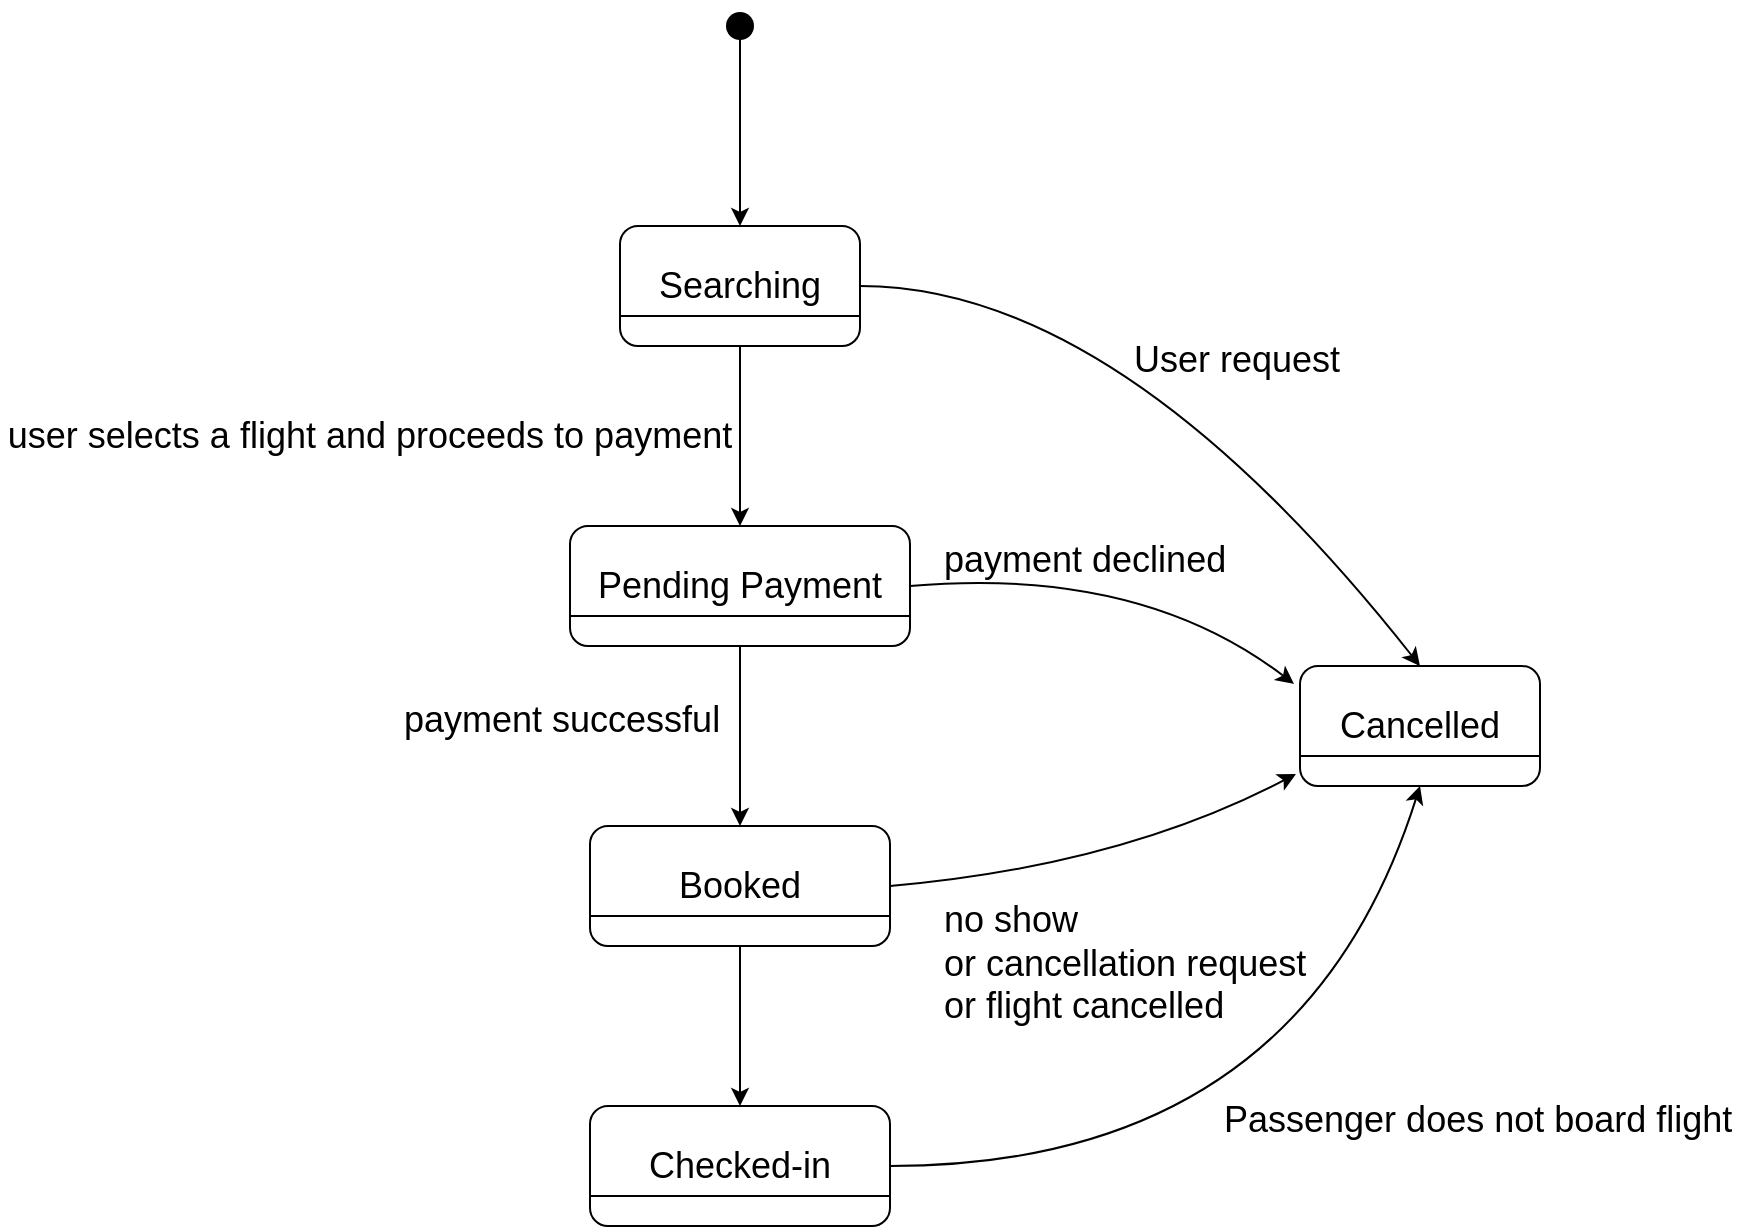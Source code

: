 <mxfile version="22.1.3" type="device">
  <diagram name="Page-1" id="0QZNXCbKrnIFJm5pho0R">
    <mxGraphModel dx="1306" dy="751" grid="1" gridSize="10" guides="1" tooltips="1" connect="1" arrows="1" fold="1" page="1" pageScale="1" pageWidth="1654" pageHeight="2336" math="0" shadow="0">
      <root>
        <mxCell id="0" />
        <mxCell id="1" parent="0" />
        <mxCell id="gBtUevQghiPThyW63APB-1" value="&lt;font style=&quot;font-size: 18px;&quot;&gt;Searching&lt;/font&gt;" style="rounded=1;whiteSpace=wrap;html=1;" vertex="1" parent="1">
          <mxGeometry x="340" y="180" width="120" height="60" as="geometry" />
        </mxCell>
        <mxCell id="gBtUevQghiPThyW63APB-2" value="" style="endArrow=none;html=1;rounded=0;exitX=0;exitY=0.75;exitDx=0;exitDy=0;entryX=1;entryY=0.75;entryDx=0;entryDy=0;" edge="1" parent="1" source="gBtUevQghiPThyW63APB-1" target="gBtUevQghiPThyW63APB-1">
          <mxGeometry width="50" height="50" relative="1" as="geometry">
            <mxPoint x="640" y="410" as="sourcePoint" />
            <mxPoint x="690" y="360" as="targetPoint" />
          </mxGeometry>
        </mxCell>
        <mxCell id="gBtUevQghiPThyW63APB-3" value="" style="edgeStyle=orthogonalEdgeStyle;rounded=0;orthogonalLoop=1;jettySize=auto;html=1;" edge="1" parent="1" source="gBtUevQghiPThyW63APB-4">
          <mxGeometry relative="1" as="geometry">
            <mxPoint x="400" y="620" as="targetPoint" />
          </mxGeometry>
        </mxCell>
        <mxCell id="gBtUevQghiPThyW63APB-4" value="&lt;font style=&quot;font-size: 18px;&quot;&gt;Booked&lt;/font&gt;" style="rounded=1;whiteSpace=wrap;html=1;" vertex="1" parent="1">
          <mxGeometry x="325" y="480" width="150" height="60" as="geometry" />
        </mxCell>
        <mxCell id="gBtUevQghiPThyW63APB-5" value="" style="endArrow=none;html=1;rounded=0;exitX=0;exitY=0.75;exitDx=0;exitDy=0;entryX=1;entryY=0.75;entryDx=0;entryDy=0;" edge="1" parent="1" source="gBtUevQghiPThyW63APB-4" target="gBtUevQghiPThyW63APB-4">
          <mxGeometry width="50" height="50" relative="1" as="geometry">
            <mxPoint x="650" y="420" as="sourcePoint" />
            <mxPoint x="700" y="370" as="targetPoint" />
          </mxGeometry>
        </mxCell>
        <mxCell id="gBtUevQghiPThyW63APB-6" value="&lt;font style=&quot;font-size: 18px;&quot;&gt;Cancelled&lt;/font&gt;" style="rounded=1;whiteSpace=wrap;html=1;" vertex="1" parent="1">
          <mxGeometry x="680" y="400" width="120" height="60" as="geometry" />
        </mxCell>
        <mxCell id="gBtUevQghiPThyW63APB-7" value="" style="endArrow=none;html=1;rounded=0;exitX=0;exitY=0.75;exitDx=0;exitDy=0;entryX=1;entryY=0.75;entryDx=0;entryDy=0;" edge="1" parent="1" source="gBtUevQghiPThyW63APB-6" target="gBtUevQghiPThyW63APB-6">
          <mxGeometry width="50" height="50" relative="1" as="geometry">
            <mxPoint x="660" y="430" as="sourcePoint" />
            <mxPoint x="710" y="380" as="targetPoint" />
          </mxGeometry>
        </mxCell>
        <mxCell id="gBtUevQghiPThyW63APB-8" value="&lt;font style=&quot;font-size: 18px;&quot;&gt;Pending Payment&lt;/font&gt;" style="rounded=1;whiteSpace=wrap;html=1;" vertex="1" parent="1">
          <mxGeometry x="315" y="330" width="170" height="60" as="geometry" />
        </mxCell>
        <mxCell id="gBtUevQghiPThyW63APB-9" value="" style="endArrow=none;html=1;rounded=0;exitX=0;exitY=0.75;exitDx=0;exitDy=0;entryX=1;entryY=0.75;entryDx=0;entryDy=0;" edge="1" parent="1" source="gBtUevQghiPThyW63APB-8" target="gBtUevQghiPThyW63APB-8">
          <mxGeometry width="50" height="50" relative="1" as="geometry">
            <mxPoint x="670" y="440" as="sourcePoint" />
            <mxPoint x="720" y="390" as="targetPoint" />
          </mxGeometry>
        </mxCell>
        <mxCell id="gBtUevQghiPThyW63APB-10" value="" style="shape=waypoint;sketch=0;fillStyle=solid;size=6;pointerEvents=1;points=[];fillColor=none;resizable=0;rotatable=0;perimeter=centerPerimeter;snapToPoint=1;strokeWidth=5;" vertex="1" parent="1">
          <mxGeometry x="390" y="70" width="20" height="20" as="geometry" />
        </mxCell>
        <mxCell id="gBtUevQghiPThyW63APB-11" value="" style="endArrow=classic;html=1;rounded=0;exitX=0.4;exitY=1.1;exitDx=0;exitDy=0;exitPerimeter=0;entryX=0.5;entryY=0;entryDx=0;entryDy=0;" edge="1" parent="1" source="gBtUevQghiPThyW63APB-10" target="gBtUevQghiPThyW63APB-1">
          <mxGeometry width="50" height="50" relative="1" as="geometry">
            <mxPoint x="470" y="110" as="sourcePoint" />
            <mxPoint x="520" y="60" as="targetPoint" />
          </mxGeometry>
        </mxCell>
        <mxCell id="gBtUevQghiPThyW63APB-12" value="" style="endArrow=classic;html=1;rounded=0;exitX=0.5;exitY=1;exitDx=0;exitDy=0;entryX=0.5;entryY=0;entryDx=0;entryDy=0;" edge="1" parent="1" source="gBtUevQghiPThyW63APB-1" target="gBtUevQghiPThyW63APB-8">
          <mxGeometry width="50" height="50" relative="1" as="geometry">
            <mxPoint x="410" y="90" as="sourcePoint" />
            <mxPoint x="410" y="190" as="targetPoint" />
          </mxGeometry>
        </mxCell>
        <mxCell id="gBtUevQghiPThyW63APB-13" value="&lt;font style=&quot;font-size: 18px;&quot;&gt;user selects a flight and proceeds to payment&lt;/font&gt;" style="text;html=1;strokeColor=none;fillColor=none;align=center;verticalAlign=middle;whiteSpace=wrap;rounded=0;" vertex="1" parent="1">
          <mxGeometry x="30" y="270" width="370" height="30" as="geometry" />
        </mxCell>
        <mxCell id="gBtUevQghiPThyW63APB-14" value="" style="curved=1;endArrow=classic;html=1;rounded=0;entryX=0.5;entryY=0;entryDx=0;entryDy=0;exitX=1;exitY=0.5;exitDx=0;exitDy=0;" edge="1" parent="1" source="gBtUevQghiPThyW63APB-1" target="gBtUevQghiPThyW63APB-6">
          <mxGeometry width="50" height="50" relative="1" as="geometry">
            <mxPoint x="460" y="330" as="sourcePoint" />
            <mxPoint x="690" y="360" as="targetPoint" />
            <Array as="points">
              <mxPoint x="590" y="210" />
            </Array>
          </mxGeometry>
        </mxCell>
        <mxCell id="gBtUevQghiPThyW63APB-16" value="&lt;div&gt;&lt;font style=&quot;font-size: 18px;&quot;&gt;&amp;nbsp;User request&lt;br&gt;&lt;/font&gt;&lt;/div&gt;" style="text;whiteSpace=wrap;html=1;" vertex="1" parent="1">
          <mxGeometry x="590" y="230" width="220" height="50" as="geometry" />
        </mxCell>
        <mxCell id="gBtUevQghiPThyW63APB-17" value="&lt;font style=&quot;font-size: 18px;&quot;&gt;Passenger does not board flight&lt;br&gt;&lt;/font&gt;" style="text;whiteSpace=wrap;html=1;" vertex="1" parent="1">
          <mxGeometry x="640" y="610" width="270" height="50" as="geometry" />
        </mxCell>
        <mxCell id="gBtUevQghiPThyW63APB-19" value="" style="endArrow=classic;html=1;rounded=0;exitX=0.5;exitY=1;exitDx=0;exitDy=0;entryX=0.5;entryY=0;entryDx=0;entryDy=0;" edge="1" parent="1" source="gBtUevQghiPThyW63APB-8" target="gBtUevQghiPThyW63APB-4">
          <mxGeometry width="50" height="50" relative="1" as="geometry">
            <mxPoint x="640" y="410" as="sourcePoint" />
            <mxPoint x="690" y="360" as="targetPoint" />
          </mxGeometry>
        </mxCell>
        <mxCell id="gBtUevQghiPThyW63APB-22" value="&lt;font style=&quot;font-size: 18px;&quot;&gt;payment successful&lt;/font&gt;" style="text;whiteSpace=wrap;html=1;" vertex="1" parent="1">
          <mxGeometry x="230" y="410" width="190" height="50" as="geometry" />
        </mxCell>
        <mxCell id="gBtUevQghiPThyW63APB-25" value="&lt;font style=&quot;font-size: 18px;&quot;&gt;Checked-in&lt;/font&gt;" style="rounded=1;whiteSpace=wrap;html=1;" vertex="1" parent="1">
          <mxGeometry x="325" y="620" width="150" height="60" as="geometry" />
        </mxCell>
        <mxCell id="gBtUevQghiPThyW63APB-26" value="" style="endArrow=none;html=1;rounded=0;exitX=0;exitY=0.75;exitDx=0;exitDy=0;entryX=1;entryY=0.75;entryDx=0;entryDy=0;" edge="1" parent="1" source="gBtUevQghiPThyW63APB-25" target="gBtUevQghiPThyW63APB-25">
          <mxGeometry width="50" height="50" relative="1" as="geometry">
            <mxPoint x="650" y="560" as="sourcePoint" />
            <mxPoint x="700" y="510" as="targetPoint" />
          </mxGeometry>
        </mxCell>
        <mxCell id="gBtUevQghiPThyW63APB-27" value="" style="curved=1;endArrow=classic;html=1;rounded=0;entryX=-0.025;entryY=0.15;entryDx=0;entryDy=0;exitX=1;exitY=0.5;exitDx=0;exitDy=0;entryPerimeter=0;" edge="1" parent="1" source="gBtUevQghiPThyW63APB-8" target="gBtUevQghiPThyW63APB-6">
          <mxGeometry width="50" height="50" relative="1" as="geometry">
            <mxPoint x="470" y="220" as="sourcePoint" />
            <mxPoint x="750" y="410" as="targetPoint" />
            <Array as="points">
              <mxPoint x="600" y="350" />
            </Array>
          </mxGeometry>
        </mxCell>
        <mxCell id="gBtUevQghiPThyW63APB-28" value="" style="curved=1;endArrow=classic;html=1;rounded=0;entryX=-0.017;entryY=0.9;entryDx=0;entryDy=0;exitX=1;exitY=0.5;exitDx=0;exitDy=0;entryPerimeter=0;" edge="1" parent="1" target="gBtUevQghiPThyW63APB-6">
          <mxGeometry width="50" height="50" relative="1" as="geometry">
            <mxPoint x="475" y="510" as="sourcePoint" />
            <mxPoint x="672" y="559" as="targetPoint" />
            <Array as="points">
              <mxPoint x="590" y="500" />
            </Array>
          </mxGeometry>
        </mxCell>
        <mxCell id="gBtUevQghiPThyW63APB-29" value="" style="curved=1;endArrow=classic;html=1;rounded=0;entryX=0.5;entryY=1;entryDx=0;entryDy=0;exitX=1;exitY=0.5;exitDx=0;exitDy=0;" edge="1" parent="1" source="gBtUevQghiPThyW63APB-25" target="gBtUevQghiPThyW63APB-6">
          <mxGeometry width="50" height="50" relative="1" as="geometry">
            <mxPoint x="470" y="220" as="sourcePoint" />
            <mxPoint x="750" y="410" as="targetPoint" />
            <Array as="points">
              <mxPoint x="680" y="650" />
            </Array>
          </mxGeometry>
        </mxCell>
        <mxCell id="gBtUevQghiPThyW63APB-30" value="&lt;div&gt;&lt;font style=&quot;font-size: 18px;&quot;&gt;no show&amp;nbsp;&lt;/font&gt;&lt;/div&gt;&lt;div&gt;&lt;font style=&quot;font-size: 18px;&quot;&gt;or cancellation request&lt;/font&gt;&lt;/div&gt;&lt;div&gt;&lt;font style=&quot;font-size: 18px;&quot;&gt;or flight cancelled&lt;br&gt;&lt;/font&gt;&lt;/div&gt;" style="text;whiteSpace=wrap;html=1;" vertex="1" parent="1">
          <mxGeometry x="500" y="510" width="270" height="70" as="geometry" />
        </mxCell>
        <mxCell id="gBtUevQghiPThyW63APB-31" value="&lt;font style=&quot;font-size: 18px;&quot;&gt;payment declined&lt;/font&gt;" style="text;whiteSpace=wrap;html=1;" vertex="1" parent="1">
          <mxGeometry x="500" y="330" width="190" height="50" as="geometry" />
        </mxCell>
      </root>
    </mxGraphModel>
  </diagram>
</mxfile>

